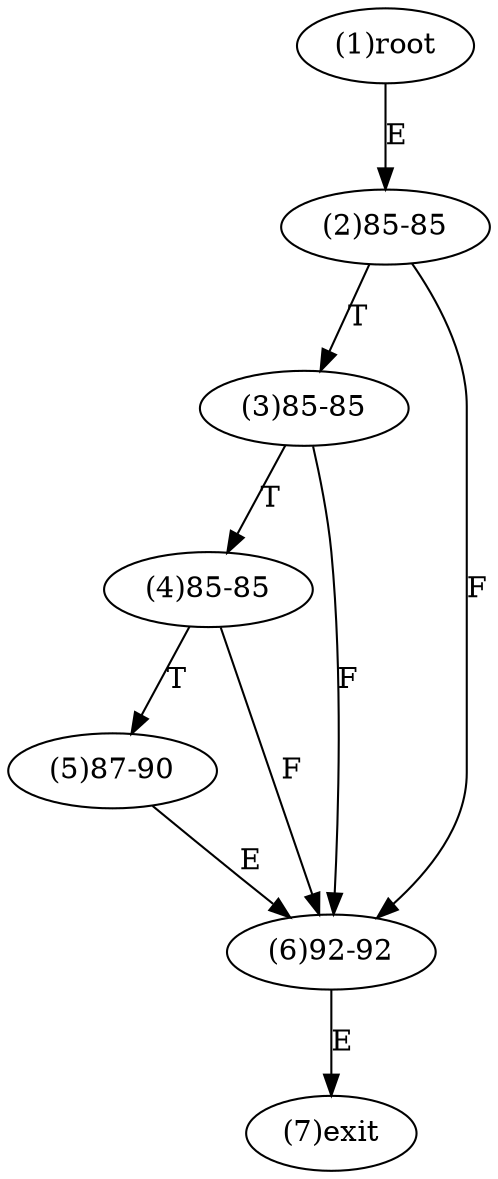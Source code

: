 digraph "" { 
1[ label="(1)root"];
2[ label="(2)85-85"];
3[ label="(3)85-85"];
4[ label="(4)85-85"];
5[ label="(5)87-90"];
6[ label="(6)92-92"];
7[ label="(7)exit"];
1->2[ label="E"];
2->6[ label="F"];
2->3[ label="T"];
3->6[ label="F"];
3->4[ label="T"];
4->6[ label="F"];
4->5[ label="T"];
5->6[ label="E"];
6->7[ label="E"];
}